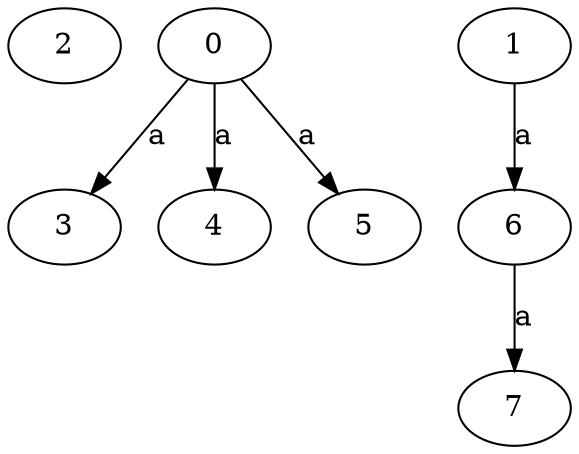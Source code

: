 strict digraph  {
2;
0;
3;
1;
4;
5;
6;
7;
0 -> 3  [label=a];
0 -> 4  [label=a];
0 -> 5  [label=a];
1 -> 6  [label=a];
6 -> 7  [label=a];
}
